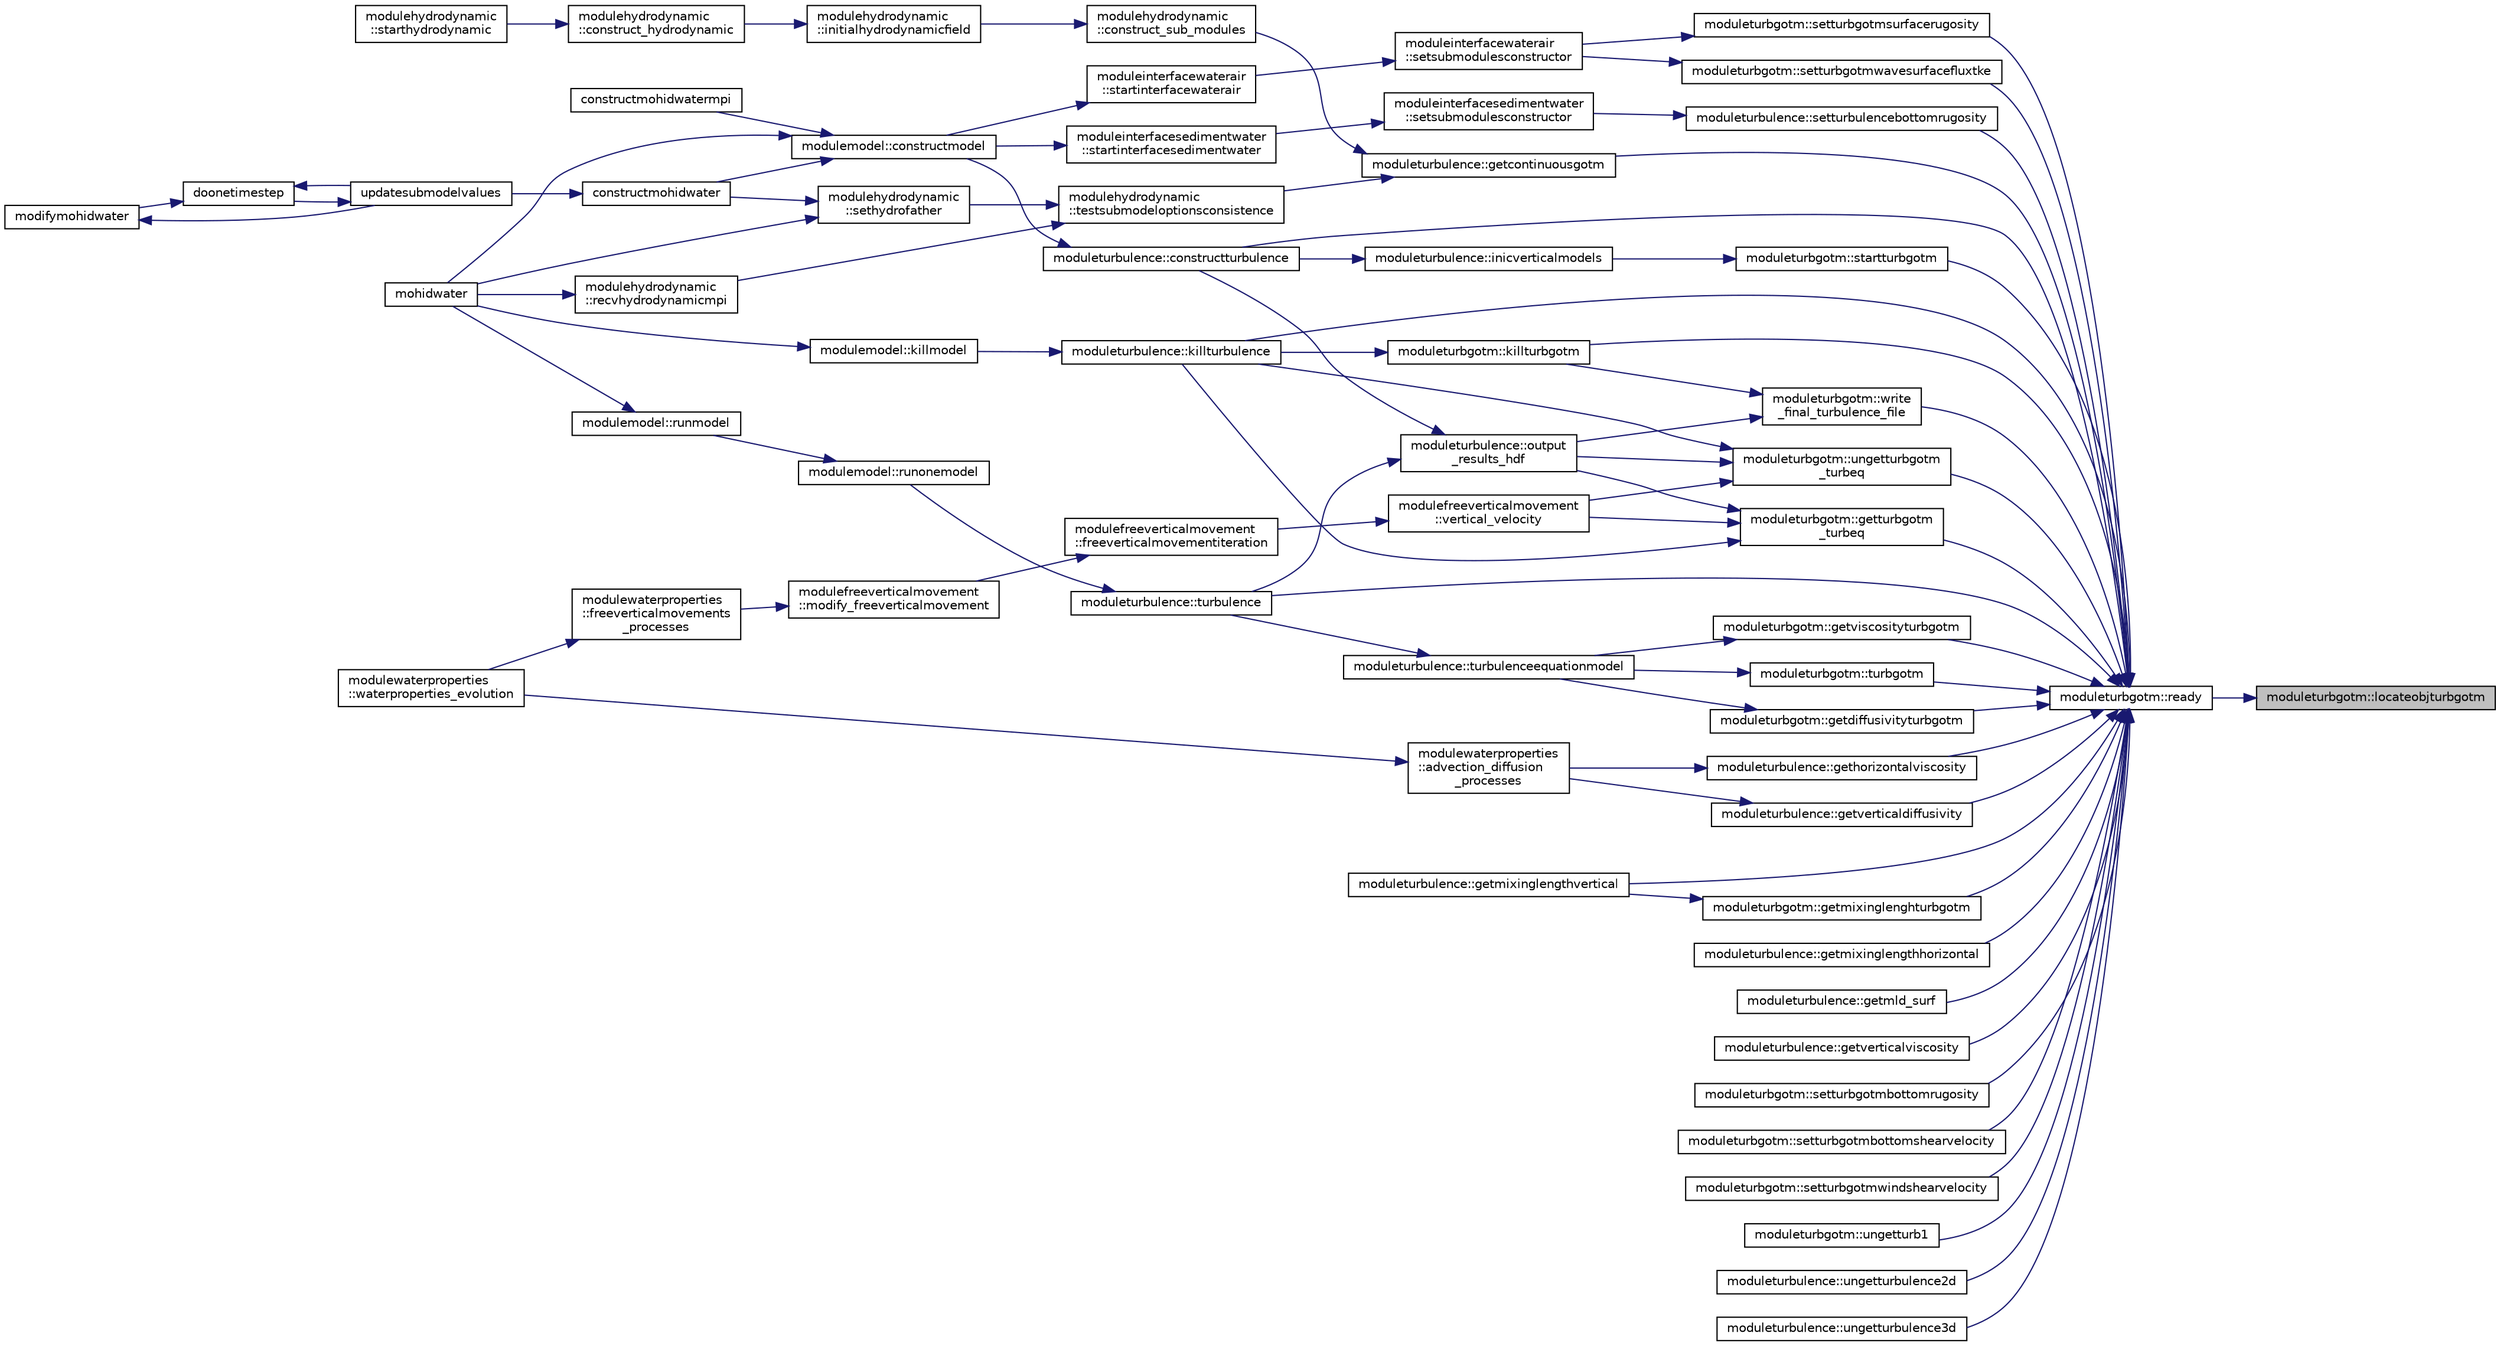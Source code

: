digraph "moduleturbgotm::locateobjturbgotm"
{
 // LATEX_PDF_SIZE
  edge [fontname="Helvetica",fontsize="10",labelfontname="Helvetica",labelfontsize="10"];
  node [fontname="Helvetica",fontsize="10",shape=record];
  rankdir="RL";
  Node1 [label="moduleturbgotm::locateobjturbgotm",height=0.2,width=0.4,color="black", fillcolor="grey75", style="filled", fontcolor="black",tooltip=" "];
  Node1 -> Node2 [dir="back",color="midnightblue",fontsize="10",style="solid",fontname="Helvetica"];
  Node2 [label="moduleturbgotm::ready",height=0.2,width=0.4,color="black", fillcolor="white", style="filled",URL="$namespacemoduleturbgotm.html#a8b59a232d6c61837f14e169cef43d695",tooltip=" "];
  Node2 -> Node3 [dir="back",color="midnightblue",fontsize="10",style="solid",fontname="Helvetica"];
  Node3 [label="moduleturbulence::constructturbulence",height=0.2,width=0.4,color="black", fillcolor="white", style="filled",URL="$namespacemoduleturbulence.html#ace39b4cf089aa70cd60b083a3e341bc9",tooltip=" "];
  Node3 -> Node4 [dir="back",color="midnightblue",fontsize="10",style="solid",fontname="Helvetica"];
  Node4 [label="modulemodel::constructmodel",height=0.2,width=0.4,color="black", fillcolor="white", style="filled",URL="$namespacemodulemodel.html#abcddd2b6e97f110b0c5b3bb00f069570",tooltip=" "];
  Node4 -> Node5 [dir="back",color="midnightblue",fontsize="10",style="solid",fontname="Helvetica"];
  Node5 [label="constructmohidwater",height=0.2,width=0.4,color="black", fillcolor="white", style="filled",URL="$_main_8_f90.html#abc6cfc7bca3f0c4dda032a34b9690319",tooltip=" "];
  Node5 -> Node6 [dir="back",color="midnightblue",fontsize="10",style="solid",fontname="Helvetica"];
  Node6 [label="updatesubmodelvalues",height=0.2,width=0.4,color="black", fillcolor="white", style="filled",URL="$_main_8_f90.html#a4c5ecbd810307fa557d4b4e6719c7fd1",tooltip=" "];
  Node6 -> Node7 [dir="back",color="midnightblue",fontsize="10",style="solid",fontname="Helvetica"];
  Node7 [label="doonetimestep",height=0.2,width=0.4,color="black", fillcolor="white", style="filled",URL="$_main_8_f90.html#a5a877f32d8c35a58c7bd824a65b07dba",tooltip=" "];
  Node7 -> Node8 [dir="back",color="midnightblue",fontsize="10",style="solid",fontname="Helvetica"];
  Node8 [label="modifymohidwater",height=0.2,width=0.4,color="black", fillcolor="white", style="filled",URL="$_main_8_f90.html#a98b6185e00bdaa093569c6645482e68b",tooltip=" "];
  Node8 -> Node6 [dir="back",color="midnightblue",fontsize="10",style="solid",fontname="Helvetica"];
  Node7 -> Node6 [dir="back",color="midnightblue",fontsize="10",style="solid",fontname="Helvetica"];
  Node4 -> Node9 [dir="back",color="midnightblue",fontsize="10",style="solid",fontname="Helvetica"];
  Node9 [label="constructmohidwatermpi",height=0.2,width=0.4,color="black", fillcolor="white", style="filled",URL="$_main_8_f90.html#a364d1a7b4621ef3a56c71daf2af5147e",tooltip=" "];
  Node4 -> Node10 [dir="back",color="midnightblue",fontsize="10",style="solid",fontname="Helvetica"];
  Node10 [label="mohidwater",height=0.2,width=0.4,color="black", fillcolor="white", style="filled",URL="$_main_8_f90.html#a22cacab418d9e36dcaa8c3aef44b4185",tooltip=" "];
  Node2 -> Node11 [dir="back",color="midnightblue",fontsize="10",style="solid",fontname="Helvetica"];
  Node11 [label="moduleturbulence::getcontinuousgotm",height=0.2,width=0.4,color="black", fillcolor="white", style="filled",URL="$namespacemoduleturbulence.html#a78bc503a0ceb792c161200d1e1e51bf0",tooltip=" "];
  Node11 -> Node12 [dir="back",color="midnightblue",fontsize="10",style="solid",fontname="Helvetica"];
  Node12 [label="modulehydrodynamic\l::construct_sub_modules",height=0.2,width=0.4,color="black", fillcolor="white", style="filled",URL="$namespacemodulehydrodynamic.html#acaa5f838138b21f2c4d3c245177ae6bf",tooltip=" "];
  Node12 -> Node13 [dir="back",color="midnightblue",fontsize="10",style="solid",fontname="Helvetica"];
  Node13 [label="modulehydrodynamic\l::initialhydrodynamicfield",height=0.2,width=0.4,color="black", fillcolor="white", style="filled",URL="$namespacemodulehydrodynamic.html#a4627a0c2583b12e5490b0ddf81573972",tooltip=" "];
  Node13 -> Node14 [dir="back",color="midnightblue",fontsize="10",style="solid",fontname="Helvetica"];
  Node14 [label="modulehydrodynamic\l::construct_hydrodynamic",height=0.2,width=0.4,color="black", fillcolor="white", style="filled",URL="$namespacemodulehydrodynamic.html#a71f29b5c93f202c8e783ecb892b1b497",tooltip=" "];
  Node14 -> Node15 [dir="back",color="midnightblue",fontsize="10",style="solid",fontname="Helvetica"];
  Node15 [label="modulehydrodynamic\l::starthydrodynamic",height=0.2,width=0.4,color="black", fillcolor="white", style="filled",URL="$namespacemodulehydrodynamic.html#aa7fce185f2ed7a388275da8a22d7d150",tooltip=" "];
  Node11 -> Node16 [dir="back",color="midnightblue",fontsize="10",style="solid",fontname="Helvetica"];
  Node16 [label="modulehydrodynamic\l::testsubmodeloptionsconsistence",height=0.2,width=0.4,color="black", fillcolor="white", style="filled",URL="$namespacemodulehydrodynamic.html#ab0672dab245838d200adce9cad0f729e",tooltip=" "];
  Node16 -> Node17 [dir="back",color="midnightblue",fontsize="10",style="solid",fontname="Helvetica"];
  Node17 [label="modulehydrodynamic\l::recvhydrodynamicmpi",height=0.2,width=0.4,color="black", fillcolor="white", style="filled",URL="$namespacemodulehydrodynamic.html#a7093ab7e0b48d35daf4c523567c57d5a",tooltip=" "];
  Node17 -> Node10 [dir="back",color="midnightblue",fontsize="10",style="solid",fontname="Helvetica"];
  Node16 -> Node18 [dir="back",color="midnightblue",fontsize="10",style="solid",fontname="Helvetica"];
  Node18 [label="modulehydrodynamic\l::sethydrofather",height=0.2,width=0.4,color="black", fillcolor="white", style="filled",URL="$namespacemodulehydrodynamic.html#abc9bf4137583800ad278abc052b5de37",tooltip=" "];
  Node18 -> Node5 [dir="back",color="midnightblue",fontsize="10",style="solid",fontname="Helvetica"];
  Node18 -> Node10 [dir="back",color="midnightblue",fontsize="10",style="solid",fontname="Helvetica"];
  Node2 -> Node19 [dir="back",color="midnightblue",fontsize="10",style="solid",fontname="Helvetica"];
  Node19 [label="moduleturbgotm::getdiffusivityturbgotm",height=0.2,width=0.4,color="black", fillcolor="white", style="filled",URL="$namespacemoduleturbgotm.html#a44eb11a0b54701f863dfae9be213de0e",tooltip=" "];
  Node19 -> Node20 [dir="back",color="midnightblue",fontsize="10",style="solid",fontname="Helvetica"];
  Node20 [label="moduleturbulence::turbulenceequationmodel",height=0.2,width=0.4,color="black", fillcolor="white", style="filled",URL="$namespacemoduleturbulence.html#ab1caba5ca0b728449a98a3884fda59e8",tooltip=" "];
  Node20 -> Node21 [dir="back",color="midnightblue",fontsize="10",style="solid",fontname="Helvetica"];
  Node21 [label="moduleturbulence::turbulence",height=0.2,width=0.4,color="black", fillcolor="white", style="filled",URL="$namespacemoduleturbulence.html#aa75d43b0bd3a1b14c9baa4fe1ba2e6f7",tooltip=" "];
  Node21 -> Node22 [dir="back",color="midnightblue",fontsize="10",style="solid",fontname="Helvetica"];
  Node22 [label="modulemodel::runonemodel",height=0.2,width=0.4,color="black", fillcolor="white", style="filled",URL="$namespacemodulemodel.html#ab22d85061a595a03c83c11766cba5587",tooltip=" "];
  Node22 -> Node23 [dir="back",color="midnightblue",fontsize="10",style="solid",fontname="Helvetica"];
  Node23 [label="modulemodel::runmodel",height=0.2,width=0.4,color="black", fillcolor="white", style="filled",URL="$namespacemodulemodel.html#a16a07d5b28a4877790acec46aed111b6",tooltip=" "];
  Node23 -> Node10 [dir="back",color="midnightblue",fontsize="10",style="solid",fontname="Helvetica"];
  Node2 -> Node24 [dir="back",color="midnightblue",fontsize="10",style="solid",fontname="Helvetica"];
  Node24 [label="moduleturbulence::gethorizontalviscosity",height=0.2,width=0.4,color="black", fillcolor="white", style="filled",URL="$namespacemoduleturbulence.html#a37e3796794d913feea94c19ec07b14fb",tooltip=" "];
  Node24 -> Node25 [dir="back",color="midnightblue",fontsize="10",style="solid",fontname="Helvetica"];
  Node25 [label="modulewaterproperties\l::advection_diffusion\l_processes",height=0.2,width=0.4,color="black", fillcolor="white", style="filled",URL="$namespacemodulewaterproperties.html#a2450d655461a0013ffb3d932848b59b7",tooltip=" "];
  Node25 -> Node26 [dir="back",color="midnightblue",fontsize="10",style="solid",fontname="Helvetica"];
  Node26 [label="modulewaterproperties\l::waterproperties_evolution",height=0.2,width=0.4,color="black", fillcolor="white", style="filled",URL="$namespacemodulewaterproperties.html#aa86f63313e6563018f6b05938306a23d",tooltip=" "];
  Node2 -> Node27 [dir="back",color="midnightblue",fontsize="10",style="solid",fontname="Helvetica"];
  Node27 [label="moduleturbgotm::getmixinglenghturbgotm",height=0.2,width=0.4,color="black", fillcolor="white", style="filled",URL="$namespacemoduleturbgotm.html#a6d3261fc0b6cba6819262e7f8ce2b140",tooltip=" "];
  Node27 -> Node28 [dir="back",color="midnightblue",fontsize="10",style="solid",fontname="Helvetica"];
  Node28 [label="moduleturbulence::getmixinglengthvertical",height=0.2,width=0.4,color="black", fillcolor="white", style="filled",URL="$namespacemoduleturbulence.html#a9ca6f654636dff4860b7e20134c59253",tooltip=" "];
  Node2 -> Node29 [dir="back",color="midnightblue",fontsize="10",style="solid",fontname="Helvetica"];
  Node29 [label="moduleturbulence::getmixinglengthhorizontal",height=0.2,width=0.4,color="black", fillcolor="white", style="filled",URL="$namespacemoduleturbulence.html#ad3675f05df244e553dafe1a09eb8f7e1",tooltip=" "];
  Node2 -> Node28 [dir="back",color="midnightblue",fontsize="10",style="solid",fontname="Helvetica"];
  Node2 -> Node30 [dir="back",color="midnightblue",fontsize="10",style="solid",fontname="Helvetica"];
  Node30 [label="moduleturbulence::getmld_surf",height=0.2,width=0.4,color="black", fillcolor="white", style="filled",URL="$namespacemoduleturbulence.html#a8e849950710589a5439a724899ac2b8d",tooltip=" "];
  Node2 -> Node31 [dir="back",color="midnightblue",fontsize="10",style="solid",fontname="Helvetica"];
  Node31 [label="moduleturbgotm::getturbgotm\l_turbeq",height=0.2,width=0.4,color="black", fillcolor="white", style="filled",URL="$namespacemoduleturbgotm.html#a087db16b86a3a5c9670ca783b6075e65",tooltip=" "];
  Node31 -> Node32 [dir="back",color="midnightblue",fontsize="10",style="solid",fontname="Helvetica"];
  Node32 [label="moduleturbulence::killturbulence",height=0.2,width=0.4,color="black", fillcolor="white", style="filled",URL="$namespacemoduleturbulence.html#a16fdef89832180a7e41d6bd450c05746",tooltip=" "];
  Node32 -> Node33 [dir="back",color="midnightblue",fontsize="10",style="solid",fontname="Helvetica"];
  Node33 [label="modulemodel::killmodel",height=0.2,width=0.4,color="black", fillcolor="white", style="filled",URL="$namespacemodulemodel.html#a23647852257627fb606f6868bc295162",tooltip=" "];
  Node33 -> Node10 [dir="back",color="midnightblue",fontsize="10",style="solid",fontname="Helvetica"];
  Node31 -> Node34 [dir="back",color="midnightblue",fontsize="10",style="solid",fontname="Helvetica"];
  Node34 [label="moduleturbulence::output\l_results_hdf",height=0.2,width=0.4,color="black", fillcolor="white", style="filled",URL="$namespacemoduleturbulence.html#a3366379c368e20e48c460dff1f7585d8",tooltip=" "];
  Node34 -> Node3 [dir="back",color="midnightblue",fontsize="10",style="solid",fontname="Helvetica"];
  Node34 -> Node21 [dir="back",color="midnightblue",fontsize="10",style="solid",fontname="Helvetica"];
  Node31 -> Node35 [dir="back",color="midnightblue",fontsize="10",style="solid",fontname="Helvetica"];
  Node35 [label="modulefreeverticalmovement\l::vertical_velocity",height=0.2,width=0.4,color="black", fillcolor="white", style="filled",URL="$namespacemodulefreeverticalmovement.html#ab6e298fcea3ea467957f90a97c8032df",tooltip=" "];
  Node35 -> Node36 [dir="back",color="midnightblue",fontsize="10",style="solid",fontname="Helvetica"];
  Node36 [label="modulefreeverticalmovement\l::freeverticalmovementiteration",height=0.2,width=0.4,color="black", fillcolor="white", style="filled",URL="$namespacemodulefreeverticalmovement.html#ac736b639239aa370175df19fc8836c97",tooltip=" "];
  Node36 -> Node37 [dir="back",color="midnightblue",fontsize="10",style="solid",fontname="Helvetica"];
  Node37 [label="modulefreeverticalmovement\l::modify_freeverticalmovement",height=0.2,width=0.4,color="black", fillcolor="white", style="filled",URL="$namespacemodulefreeverticalmovement.html#a70493770ba7c42e3f3d4dc5f09ae0e45",tooltip=" "];
  Node37 -> Node38 [dir="back",color="midnightblue",fontsize="10",style="solid",fontname="Helvetica"];
  Node38 [label="modulewaterproperties\l::freeverticalmovements\l_processes",height=0.2,width=0.4,color="black", fillcolor="white", style="filled",URL="$namespacemodulewaterproperties.html#a877a92e454e3c5723e48cbb8f6c322d8",tooltip=" "];
  Node38 -> Node26 [dir="back",color="midnightblue",fontsize="10",style="solid",fontname="Helvetica"];
  Node2 -> Node39 [dir="back",color="midnightblue",fontsize="10",style="solid",fontname="Helvetica"];
  Node39 [label="moduleturbulence::getverticaldiffusivity",height=0.2,width=0.4,color="black", fillcolor="white", style="filled",URL="$namespacemoduleturbulence.html#a6067ede135e4137914b0f3958ddc0353",tooltip=" "];
  Node39 -> Node25 [dir="back",color="midnightblue",fontsize="10",style="solid",fontname="Helvetica"];
  Node2 -> Node40 [dir="back",color="midnightblue",fontsize="10",style="solid",fontname="Helvetica"];
  Node40 [label="moduleturbulence::getverticalviscosity",height=0.2,width=0.4,color="black", fillcolor="white", style="filled",URL="$namespacemoduleturbulence.html#a2ef11327f7c8ee6d8580c79c1a68bbdc",tooltip=" "];
  Node2 -> Node41 [dir="back",color="midnightblue",fontsize="10",style="solid",fontname="Helvetica"];
  Node41 [label="moduleturbgotm::getviscosityturbgotm",height=0.2,width=0.4,color="black", fillcolor="white", style="filled",URL="$namespacemoduleturbgotm.html#a96d85a3644e939450eb599e84624f5b3",tooltip=" "];
  Node41 -> Node20 [dir="back",color="midnightblue",fontsize="10",style="solid",fontname="Helvetica"];
  Node2 -> Node42 [dir="back",color="midnightblue",fontsize="10",style="solid",fontname="Helvetica"];
  Node42 [label="moduleturbgotm::killturbgotm",height=0.2,width=0.4,color="black", fillcolor="white", style="filled",URL="$namespacemoduleturbgotm.html#a59463567a7797fc2bb742f83929626b1",tooltip=" "];
  Node42 -> Node32 [dir="back",color="midnightblue",fontsize="10",style="solid",fontname="Helvetica"];
  Node2 -> Node32 [dir="back",color="midnightblue",fontsize="10",style="solid",fontname="Helvetica"];
  Node2 -> Node43 [dir="back",color="midnightblue",fontsize="10",style="solid",fontname="Helvetica"];
  Node43 [label="moduleturbgotm::setturbgotmbottomrugosity",height=0.2,width=0.4,color="black", fillcolor="white", style="filled",URL="$namespacemoduleturbgotm.html#a2596446f2aa54a9db3ed26b9552952d6",tooltip=" "];
  Node2 -> Node44 [dir="back",color="midnightblue",fontsize="10",style="solid",fontname="Helvetica"];
  Node44 [label="moduleturbgotm::setturbgotmbottomshearvelocity",height=0.2,width=0.4,color="black", fillcolor="white", style="filled",URL="$namespacemoduleturbgotm.html#a9e719059bf7bff5946e65a3d8157ada6",tooltip=" "];
  Node2 -> Node45 [dir="back",color="midnightblue",fontsize="10",style="solid",fontname="Helvetica"];
  Node45 [label="moduleturbgotm::setturbgotmsurfacerugosity",height=0.2,width=0.4,color="black", fillcolor="white", style="filled",URL="$namespacemoduleturbgotm.html#ac71371400c754c4786f6914ccc6d6c70",tooltip=" "];
  Node45 -> Node46 [dir="back",color="midnightblue",fontsize="10",style="solid",fontname="Helvetica"];
  Node46 [label="moduleinterfacewaterair\l::setsubmodulesconstructor",height=0.2,width=0.4,color="black", fillcolor="white", style="filled",URL="$namespacemoduleinterfacewaterair.html#acc8f2f52f650494e800b421332c39060",tooltip=" "];
  Node46 -> Node47 [dir="back",color="midnightblue",fontsize="10",style="solid",fontname="Helvetica"];
  Node47 [label="moduleinterfacewaterair\l::startinterfacewaterair",height=0.2,width=0.4,color="black", fillcolor="white", style="filled",URL="$namespacemoduleinterfacewaterair.html#a1d15121ff2d6a7ec0e45dffd0506037a",tooltip=" "];
  Node47 -> Node4 [dir="back",color="midnightblue",fontsize="10",style="solid",fontname="Helvetica"];
  Node2 -> Node48 [dir="back",color="midnightblue",fontsize="10",style="solid",fontname="Helvetica"];
  Node48 [label="moduleturbgotm::setturbgotmwavesurfacefluxtke",height=0.2,width=0.4,color="black", fillcolor="white", style="filled",URL="$namespacemoduleturbgotm.html#a868b912c54f8467afdf5608913e56f87",tooltip=" "];
  Node48 -> Node46 [dir="back",color="midnightblue",fontsize="10",style="solid",fontname="Helvetica"];
  Node2 -> Node49 [dir="back",color="midnightblue",fontsize="10",style="solid",fontname="Helvetica"];
  Node49 [label="moduleturbgotm::setturbgotmwindshearvelocity",height=0.2,width=0.4,color="black", fillcolor="white", style="filled",URL="$namespacemoduleturbgotm.html#acbaf0e58ab0ad4a29aca5101ed59bdea",tooltip=" "];
  Node2 -> Node50 [dir="back",color="midnightblue",fontsize="10",style="solid",fontname="Helvetica"];
  Node50 [label="moduleturbulence::setturbulencebottomrugosity",height=0.2,width=0.4,color="black", fillcolor="white", style="filled",URL="$namespacemoduleturbulence.html#a9df29956676b28634ce0733aa108c62e",tooltip=" "];
  Node50 -> Node51 [dir="back",color="midnightblue",fontsize="10",style="solid",fontname="Helvetica"];
  Node51 [label="moduleinterfacesedimentwater\l::setsubmodulesconstructor",height=0.2,width=0.4,color="black", fillcolor="white", style="filled",URL="$namespacemoduleinterfacesedimentwater.html#a5922862ceb22f053a7ddf81b53a0be8c",tooltip=" "];
  Node51 -> Node52 [dir="back",color="midnightblue",fontsize="10",style="solid",fontname="Helvetica"];
  Node52 [label="moduleinterfacesedimentwater\l::startinterfacesedimentwater",height=0.2,width=0.4,color="black", fillcolor="white", style="filled",URL="$namespacemoduleinterfacesedimentwater.html#ac4816996443451e1d6254c032bf000d5",tooltip=" "];
  Node52 -> Node4 [dir="back",color="midnightblue",fontsize="10",style="solid",fontname="Helvetica"];
  Node2 -> Node53 [dir="back",color="midnightblue",fontsize="10",style="solid",fontname="Helvetica"];
  Node53 [label="moduleturbgotm::startturbgotm",height=0.2,width=0.4,color="black", fillcolor="white", style="filled",URL="$namespacemoduleturbgotm.html#afec05d1f2478d9567072668933a062af",tooltip=" "];
  Node53 -> Node54 [dir="back",color="midnightblue",fontsize="10",style="solid",fontname="Helvetica"];
  Node54 [label="moduleturbulence::inicverticalmodels",height=0.2,width=0.4,color="black", fillcolor="white", style="filled",URL="$namespacemoduleturbulence.html#a676ecd9b2dc8e4fd2506801b206e0fdc",tooltip=" "];
  Node54 -> Node3 [dir="back",color="midnightblue",fontsize="10",style="solid",fontname="Helvetica"];
  Node2 -> Node55 [dir="back",color="midnightblue",fontsize="10",style="solid",fontname="Helvetica"];
  Node55 [label="moduleturbgotm::turbgotm",height=0.2,width=0.4,color="black", fillcolor="white", style="filled",URL="$namespacemoduleturbgotm.html#ab0d8f0e83e75ef88108e4b2bf04543c0",tooltip=" "];
  Node55 -> Node20 [dir="back",color="midnightblue",fontsize="10",style="solid",fontname="Helvetica"];
  Node2 -> Node21 [dir="back",color="midnightblue",fontsize="10",style="solid",fontname="Helvetica"];
  Node2 -> Node56 [dir="back",color="midnightblue",fontsize="10",style="solid",fontname="Helvetica"];
  Node56 [label="moduleturbgotm::ungetturb1",height=0.2,width=0.4,color="black", fillcolor="white", style="filled",URL="$namespacemoduleturbgotm.html#ab21e7a83e00f82db5a1c214bd784426a",tooltip=" "];
  Node2 -> Node57 [dir="back",color="midnightblue",fontsize="10",style="solid",fontname="Helvetica"];
  Node57 [label="moduleturbgotm::ungetturbgotm\l_turbeq",height=0.2,width=0.4,color="black", fillcolor="white", style="filled",URL="$namespacemoduleturbgotm.html#a4858630313fbbb17b65257d59f9e67ca",tooltip=" "];
  Node57 -> Node32 [dir="back",color="midnightblue",fontsize="10",style="solid",fontname="Helvetica"];
  Node57 -> Node34 [dir="back",color="midnightblue",fontsize="10",style="solid",fontname="Helvetica"];
  Node57 -> Node35 [dir="back",color="midnightblue",fontsize="10",style="solid",fontname="Helvetica"];
  Node2 -> Node58 [dir="back",color="midnightblue",fontsize="10",style="solid",fontname="Helvetica"];
  Node58 [label="moduleturbulence::ungetturbulence2d",height=0.2,width=0.4,color="black", fillcolor="white", style="filled",URL="$namespacemoduleturbulence.html#a036689ae17a2c12c06edbd02b17281c1",tooltip=" "];
  Node2 -> Node59 [dir="back",color="midnightblue",fontsize="10",style="solid",fontname="Helvetica"];
  Node59 [label="moduleturbulence::ungetturbulence3d",height=0.2,width=0.4,color="black", fillcolor="white", style="filled",URL="$namespacemoduleturbulence.html#a3efe4fb95ca7fe2eff42a33023683bd8",tooltip=" "];
  Node2 -> Node60 [dir="back",color="midnightblue",fontsize="10",style="solid",fontname="Helvetica"];
  Node60 [label="moduleturbgotm::write\l_final_turbulence_file",height=0.2,width=0.4,color="black", fillcolor="white", style="filled",URL="$namespacemoduleturbgotm.html#a01feda969236095bbd86a65a94f4e37c",tooltip=" "];
  Node60 -> Node42 [dir="back",color="midnightblue",fontsize="10",style="solid",fontname="Helvetica"];
  Node60 -> Node34 [dir="back",color="midnightblue",fontsize="10",style="solid",fontname="Helvetica"];
}
